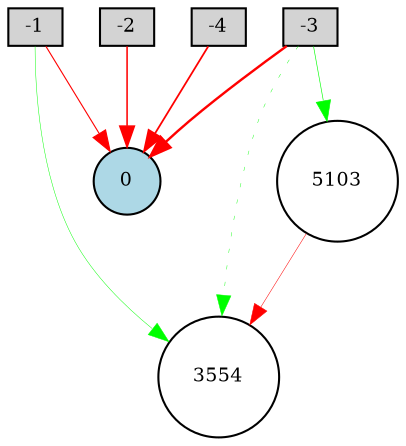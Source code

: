digraph {
	node [fontsize=9 height=0.2 shape=circle width=0.2]
	-1 [fillcolor=lightgray shape=box style=filled]
	-2 [fillcolor=lightgray shape=box style=filled]
	-3 [fillcolor=lightgray shape=box style=filled]
	-4 [fillcolor=lightgray shape=box style=filled]
	0 [fillcolor=lightblue style=filled]
	3554 [fillcolor=white style=filled]
	5103 [fillcolor=white style=filled]
	-3 -> 5103 [color=green penwidth=0.30000000000000004 style=solid]
	-3 -> 3554 [color=green penwidth=0.19985657613149985 style=dotted]
	-1 -> 0 [color=red penwidth=0.5338561642137881 style=solid]
	5103 -> 3554 [color=red penwidth=0.2442681597045038 style=solid]
	-4 -> 0 [color=red penwidth=0.8510663912637038 style=solid]
	-1 -> 3554 [color=green penwidth=0.2250970606768333 style=solid]
	-3 -> 0 [color=red penwidth=1.157080981806029 style=solid]
	-2 -> 0 [color=red penwidth=0.7427856363612083 style=solid]
}
